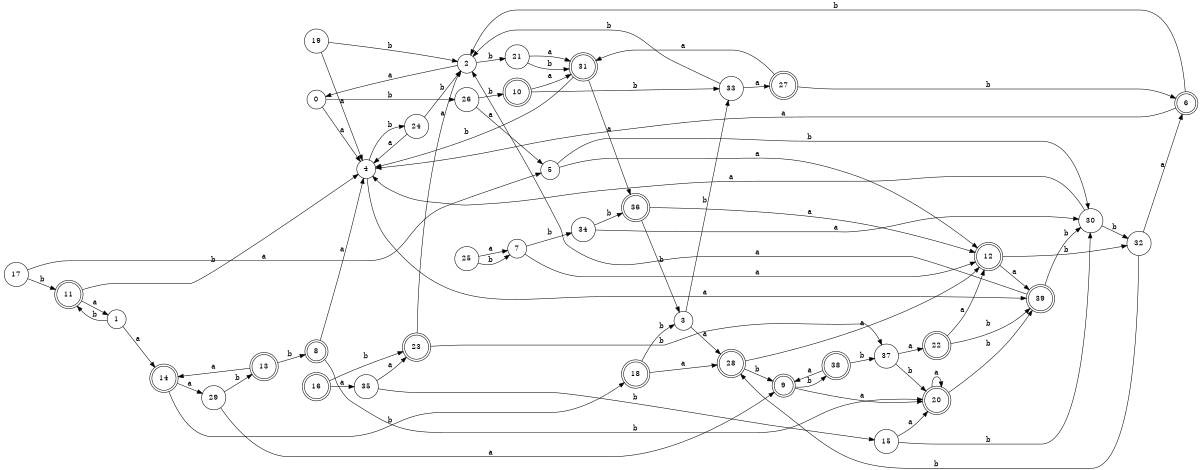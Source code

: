 digraph n32_2 {
__start0 [label="" shape="none"];

rankdir=LR;
size="8,5";

s0 [style="filled", color="black", fillcolor="white" shape="circle", label="0"];
s1 [style="filled", color="black", fillcolor="white" shape="circle", label="1"];
s2 [style="filled", color="black", fillcolor="white" shape="circle", label="2"];
s3 [style="filled", color="black", fillcolor="white" shape="circle", label="3"];
s4 [style="filled", color="black", fillcolor="white" shape="circle", label="4"];
s5 [style="filled", color="black", fillcolor="white" shape="circle", label="5"];
s6 [style="rounded,filled", color="black", fillcolor="white" shape="doublecircle", label="6"];
s7 [style="filled", color="black", fillcolor="white" shape="circle", label="7"];
s8 [style="rounded,filled", color="black", fillcolor="white" shape="doublecircle", label="8"];
s9 [style="rounded,filled", color="black", fillcolor="white" shape="doublecircle", label="9"];
s10 [style="rounded,filled", color="black", fillcolor="white" shape="doublecircle", label="10"];
s11 [style="rounded,filled", color="black", fillcolor="white" shape="doublecircle", label="11"];
s12 [style="rounded,filled", color="black", fillcolor="white" shape="doublecircle", label="12"];
s13 [style="rounded,filled", color="black", fillcolor="white" shape="doublecircle", label="13"];
s14 [style="rounded,filled", color="black", fillcolor="white" shape="doublecircle", label="14"];
s15 [style="filled", color="black", fillcolor="white" shape="circle", label="15"];
s16 [style="rounded,filled", color="black", fillcolor="white" shape="doublecircle", label="16"];
s17 [style="filled", color="black", fillcolor="white" shape="circle", label="17"];
s18 [style="rounded,filled", color="black", fillcolor="white" shape="doublecircle", label="18"];
s19 [style="filled", color="black", fillcolor="white" shape="circle", label="19"];
s20 [style="rounded,filled", color="black", fillcolor="white" shape="doublecircle", label="20"];
s21 [style="filled", color="black", fillcolor="white" shape="circle", label="21"];
s22 [style="rounded,filled", color="black", fillcolor="white" shape="doublecircle", label="22"];
s23 [style="rounded,filled", color="black", fillcolor="white" shape="doublecircle", label="23"];
s24 [style="filled", color="black", fillcolor="white" shape="circle", label="24"];
s25 [style="filled", color="black", fillcolor="white" shape="circle", label="25"];
s26 [style="filled", color="black", fillcolor="white" shape="circle", label="26"];
s27 [style="rounded,filled", color="black", fillcolor="white" shape="doublecircle", label="27"];
s28 [style="rounded,filled", color="black", fillcolor="white" shape="doublecircle", label="28"];
s29 [style="filled", color="black", fillcolor="white" shape="circle", label="29"];
s30 [style="filled", color="black", fillcolor="white" shape="circle", label="30"];
s31 [style="rounded,filled", color="black", fillcolor="white" shape="doublecircle", label="31"];
s32 [style="filled", color="black", fillcolor="white" shape="circle", label="32"];
s33 [style="filled", color="black", fillcolor="white" shape="circle", label="33"];
s34 [style="filled", color="black", fillcolor="white" shape="circle", label="34"];
s35 [style="filled", color="black", fillcolor="white" shape="circle", label="35"];
s36 [style="rounded,filled", color="black", fillcolor="white" shape="doublecircle", label="36"];
s37 [style="filled", color="black", fillcolor="white" shape="circle", label="37"];
s38 [style="rounded,filled", color="black", fillcolor="white" shape="doublecircle", label="38"];
s39 [style="rounded,filled", color="black", fillcolor="white" shape="doublecircle", label="39"];
s0 -> s4 [label="a"];
s0 -> s26 [label="b"];
s1 -> s14 [label="a"];
s1 -> s11 [label="b"];
s2 -> s0 [label="a"];
s2 -> s21 [label="b"];
s3 -> s28 [label="a"];
s3 -> s33 [label="b"];
s4 -> s39 [label="a"];
s4 -> s24 [label="b"];
s5 -> s12 [label="a"];
s5 -> s30 [label="b"];
s6 -> s4 [label="a"];
s6 -> s2 [label="b"];
s7 -> s12 [label="a"];
s7 -> s34 [label="b"];
s8 -> s4 [label="a"];
s8 -> s20 [label="b"];
s9 -> s20 [label="a"];
s9 -> s38 [label="b"];
s10 -> s31 [label="a"];
s10 -> s33 [label="b"];
s11 -> s1 [label="a"];
s11 -> s4 [label="b"];
s12 -> s39 [label="a"];
s12 -> s32 [label="b"];
s13 -> s14 [label="a"];
s13 -> s8 [label="b"];
s14 -> s29 [label="a"];
s14 -> s18 [label="b"];
s15 -> s20 [label="a"];
s15 -> s30 [label="b"];
s16 -> s35 [label="a"];
s16 -> s23 [label="b"];
s17 -> s5 [label="a"];
s17 -> s11 [label="b"];
s18 -> s28 [label="a"];
s18 -> s3 [label="b"];
s19 -> s4 [label="a"];
s19 -> s2 [label="b"];
s20 -> s20 [label="a"];
s20 -> s39 [label="b"];
s21 -> s31 [label="a"];
s21 -> s31 [label="b"];
s22 -> s12 [label="a"];
s22 -> s39 [label="b"];
s23 -> s2 [label="a"];
s23 -> s37 [label="b"];
s24 -> s4 [label="a"];
s24 -> s2 [label="b"];
s25 -> s7 [label="a"];
s25 -> s7 [label="b"];
s26 -> s5 [label="a"];
s26 -> s10 [label="b"];
s27 -> s31 [label="a"];
s27 -> s6 [label="b"];
s28 -> s12 [label="a"];
s28 -> s9 [label="b"];
s29 -> s9 [label="a"];
s29 -> s13 [label="b"];
s30 -> s4 [label="a"];
s30 -> s32 [label="b"];
s31 -> s36 [label="a"];
s31 -> s4 [label="b"];
s32 -> s6 [label="a"];
s32 -> s28 [label="b"];
s33 -> s27 [label="a"];
s33 -> s2 [label="b"];
s34 -> s30 [label="a"];
s34 -> s36 [label="b"];
s35 -> s23 [label="a"];
s35 -> s15 [label="b"];
s36 -> s12 [label="a"];
s36 -> s3 [label="b"];
s37 -> s22 [label="a"];
s37 -> s20 [label="b"];
s38 -> s9 [label="a"];
s38 -> s37 [label="b"];
s39 -> s2 [label="a"];
s39 -> s30 [label="b"];

}